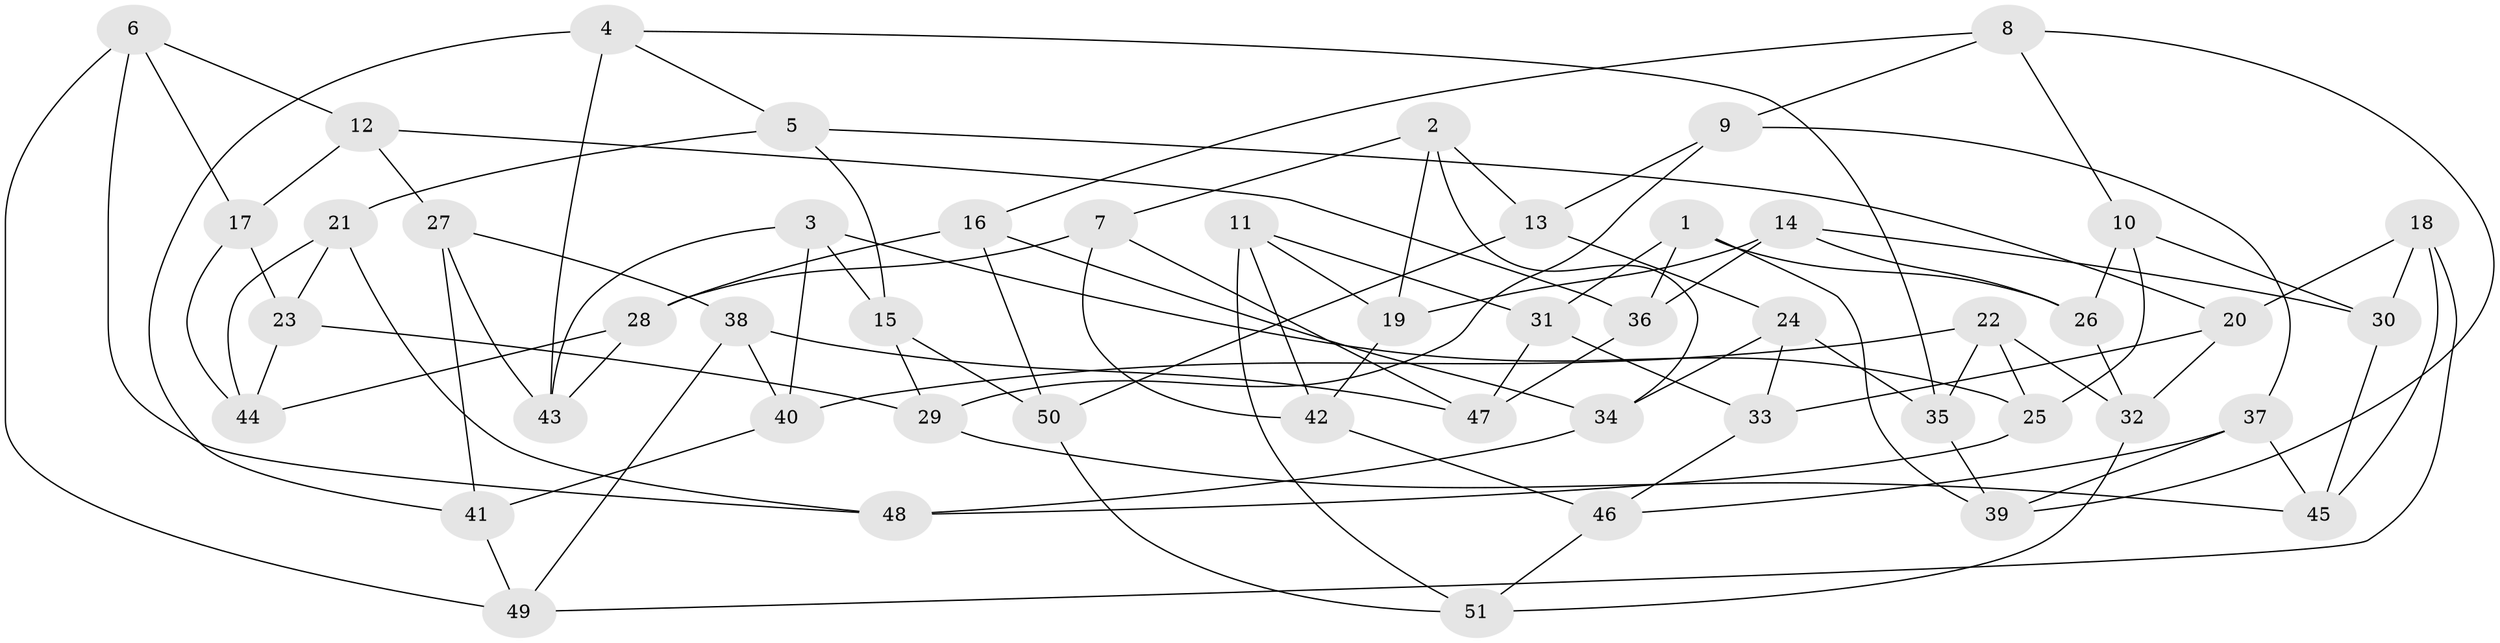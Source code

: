 // coarse degree distribution, {5: 0.4230769230769231, 6: 0.23076923076923078, 4: 0.3076923076923077, 7: 0.038461538461538464}
// Generated by graph-tools (version 1.1) at 2025/38/03/04/25 23:38:16]
// undirected, 51 vertices, 102 edges
graph export_dot {
  node [color=gray90,style=filled];
  1;
  2;
  3;
  4;
  5;
  6;
  7;
  8;
  9;
  10;
  11;
  12;
  13;
  14;
  15;
  16;
  17;
  18;
  19;
  20;
  21;
  22;
  23;
  24;
  25;
  26;
  27;
  28;
  29;
  30;
  31;
  32;
  33;
  34;
  35;
  36;
  37;
  38;
  39;
  40;
  41;
  42;
  43;
  44;
  45;
  46;
  47;
  48;
  49;
  50;
  51;
  1 -- 31;
  1 -- 26;
  1 -- 36;
  1 -- 39;
  2 -- 7;
  2 -- 34;
  2 -- 19;
  2 -- 13;
  3 -- 43;
  3 -- 15;
  3 -- 25;
  3 -- 40;
  4 -- 43;
  4 -- 35;
  4 -- 41;
  4 -- 5;
  5 -- 21;
  5 -- 20;
  5 -- 15;
  6 -- 17;
  6 -- 49;
  6 -- 12;
  6 -- 48;
  7 -- 28;
  7 -- 47;
  7 -- 42;
  8 -- 16;
  8 -- 9;
  8 -- 39;
  8 -- 10;
  9 -- 13;
  9 -- 37;
  9 -- 29;
  10 -- 25;
  10 -- 30;
  10 -- 26;
  11 -- 31;
  11 -- 51;
  11 -- 42;
  11 -- 19;
  12 -- 17;
  12 -- 27;
  12 -- 36;
  13 -- 24;
  13 -- 50;
  14 -- 26;
  14 -- 30;
  14 -- 19;
  14 -- 36;
  15 -- 29;
  15 -- 50;
  16 -- 28;
  16 -- 50;
  16 -- 34;
  17 -- 23;
  17 -- 44;
  18 -- 20;
  18 -- 49;
  18 -- 30;
  18 -- 45;
  19 -- 42;
  20 -- 33;
  20 -- 32;
  21 -- 23;
  21 -- 44;
  21 -- 48;
  22 -- 25;
  22 -- 35;
  22 -- 32;
  22 -- 40;
  23 -- 29;
  23 -- 44;
  24 -- 34;
  24 -- 35;
  24 -- 33;
  25 -- 48;
  26 -- 32;
  27 -- 38;
  27 -- 41;
  27 -- 43;
  28 -- 44;
  28 -- 43;
  29 -- 45;
  30 -- 45;
  31 -- 33;
  31 -- 47;
  32 -- 51;
  33 -- 46;
  34 -- 48;
  35 -- 39;
  36 -- 47;
  37 -- 46;
  37 -- 39;
  37 -- 45;
  38 -- 40;
  38 -- 47;
  38 -- 49;
  40 -- 41;
  41 -- 49;
  42 -- 46;
  46 -- 51;
  50 -- 51;
}

